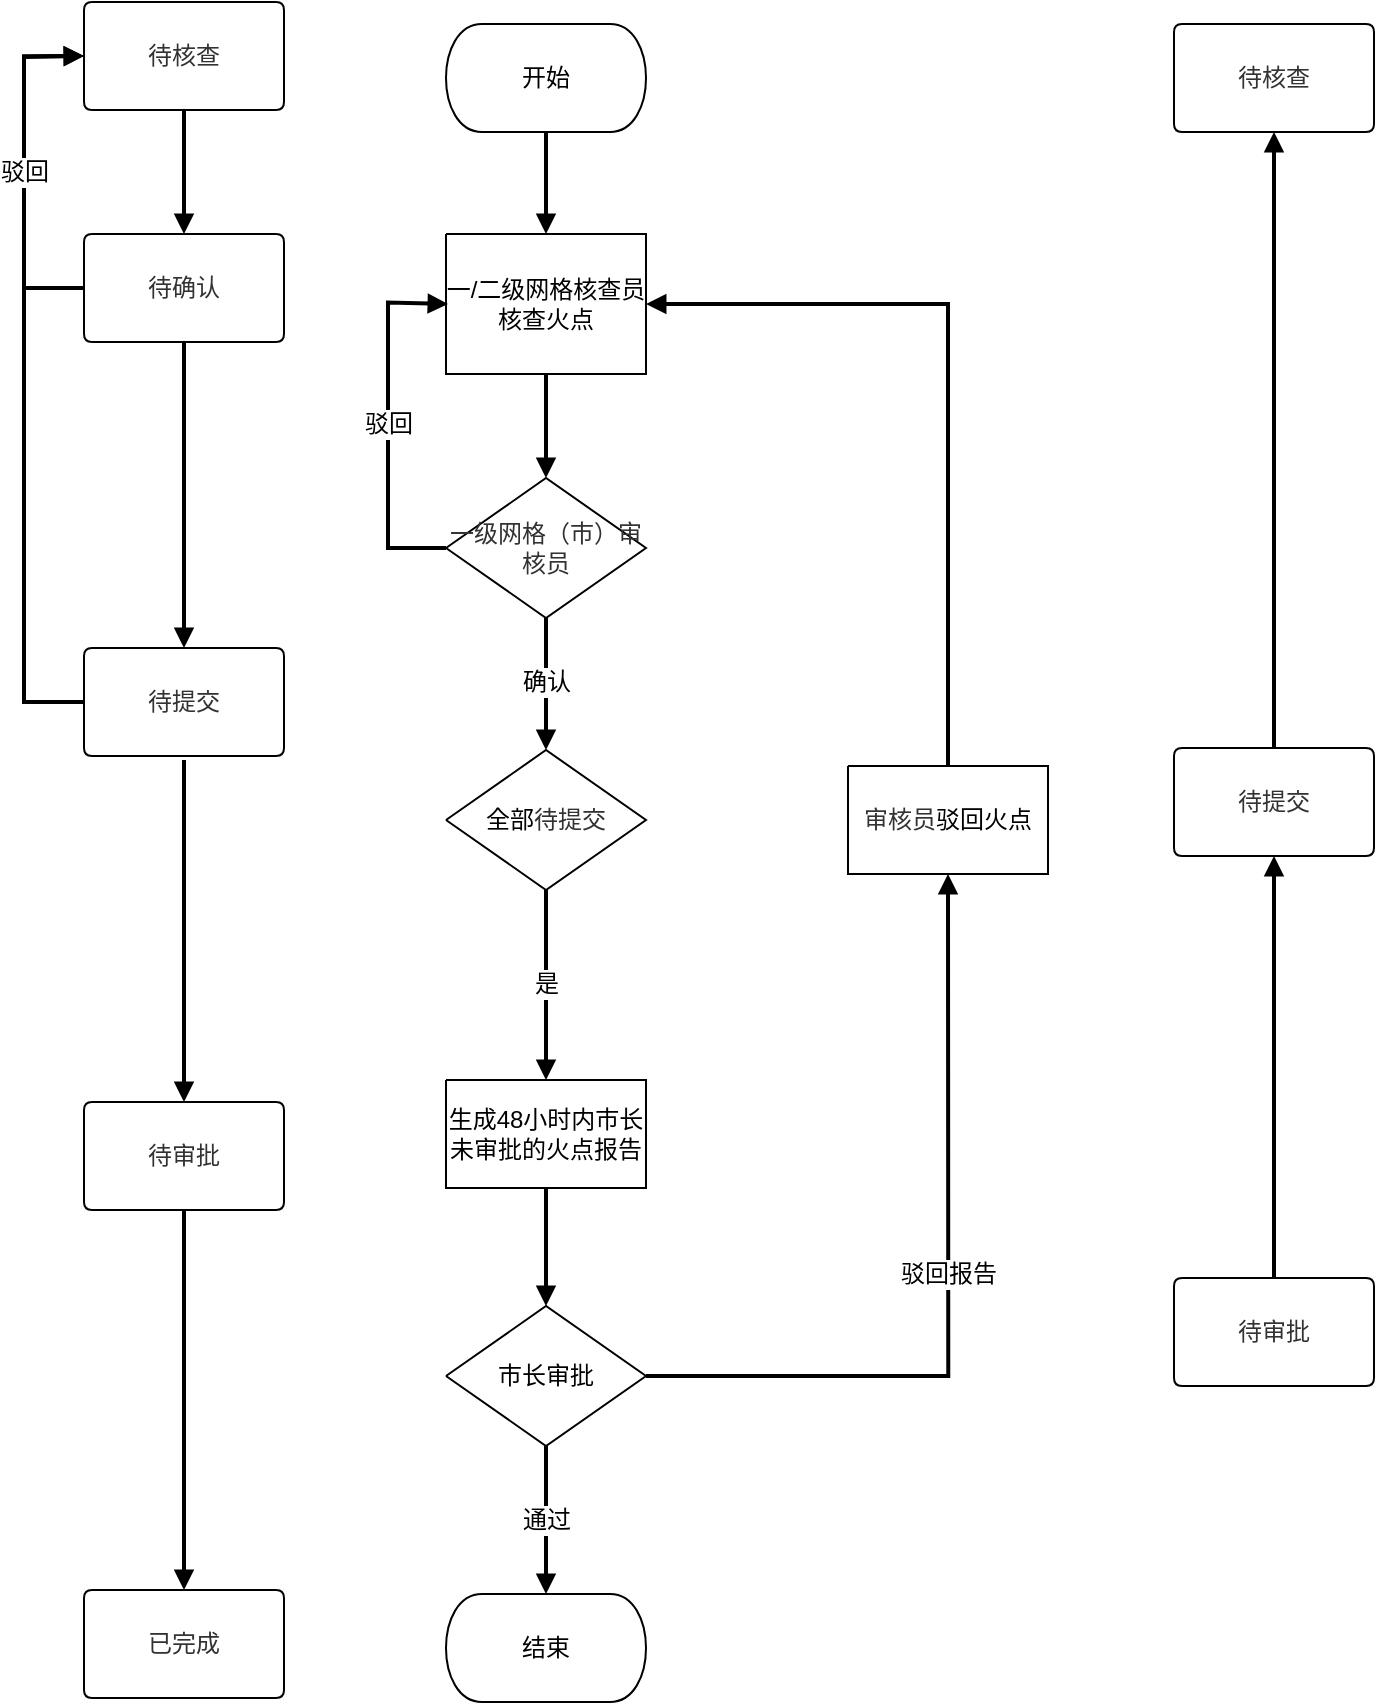 <mxfile version="20.8.14" type="github">
  <diagram id="C5RBs43oDa-KdzZeNtuy" name="Page-1">
    <mxGraphModel dx="1434" dy="802" grid="1" gridSize="10" guides="1" tooltips="1" connect="1" arrows="1" fold="1" page="1" pageScale="1" pageWidth="827" pageHeight="1169" math="0" shadow="0">
      <root>
        <mxCell id="WIyWlLk6GJQsqaUBKTNV-0" />
        <mxCell id="WIyWlLk6GJQsqaUBKTNV-1" parent="WIyWlLk6GJQsqaUBKTNV-0" />
        <UserObject label="&lt;div style=&quot;font-size: 1px&quot;&gt;&lt;p style=&quot;align:center;margin-left:0;margin-right:0;margin-top:0px;margin-bottom:0px;text-indent:0;valign:middle;direction:ltr;&quot;&gt;&lt;font style=&quot;font-size:12px;font-family:0;color:#000000;direction:ltr;letter-spacing:0px;line-height:120%;opacity:1&quot;&gt;开始&lt;/font&gt;&lt;/p&gt;&lt;/div&gt;" tags="Background" id="FnQ3L6QbZyd3X5b8hK6x-0">
          <mxCell style="verticalAlign=middle;align=center;vsdxID=91;fillColor=#FFFFFF;gradientColor=none;shape=stencil(hZLbDoIwDIafZpcmo00M94jvQWS4xbmRAYJvL7Moo/Fw18PX9l87gUWnq1YJkF0f/EWNpu61wIMAME6rYPrZElgKLBof1Dn4wdXkt1Uko3X1t9hhorosjyUg7+TKp3ck0hqXkDl8J09DoKbZ0lXuFzhLaTkBz78DLwLZNNwCH6WxRzCWi9sxbetsYABsxSObhn939mu7s7EepTHW0k3TPD/iHKIPgOUD);strokeColor=#000000;spacingTop=-3;spacingBottom=-3;spacingLeft=-3;spacingRight=-3;points=[];labelBackgroundColor=none;rounded=0;html=1;whiteSpace=wrap;" vertex="1" parent="WIyWlLk6GJQsqaUBKTNV-1">
            <mxGeometry x="241" y="21" width="100" height="54" as="geometry" />
          </mxCell>
        </UserObject>
        <UserObject label="&lt;div style=&quot;font-size: 1px&quot;&gt;&lt;p style=&quot;align:center;margin-left:0;margin-right:0;margin-top:0px;margin-bottom:0px;text-indent:0;valign:middle;direction:ltr;&quot;&gt;&lt;font style=&quot;font-size:12px;font-family:0;color:#000000;direction:ltr;letter-spacing:0px;line-height:120%;opacity:1&quot;&gt;一/二级网格核查员&lt;/font&gt;&lt;font style=&quot;font-size:12px;font-family:0;color:#000000;direction:ltr;letter-spacing:0px;line-height:120%;opacity:1&quot;&gt;核查火点&lt;/font&gt;&lt;/p&gt;&lt;/div&gt;" tags="Background" id="FnQ3L6QbZyd3X5b8hK6x-1">
          <mxCell style="verticalAlign=middle;align=center;vsdxID=92;fillColor=#FFFFFF;gradientColor=none;shape=stencil(nZBRDoQgDERP03+WHsHFe5iISyOCQdT19kIaIxq//Jtp3zTpAFaTaUYNUkwx+F6v1EYD+AUpyRkdKCYFqACrzgf9C352LfuxyWRWg1/yhT/nRE5IsZWuZtCSK8CPeI0e/hF+jV7AJM4PO7KWCyr390bSiNtEtQM=);strokeColor=#000000;spacingTop=-3;spacingBottom=-3;spacingLeft=-3;spacingRight=-3;points=[];labelBackgroundColor=none;rounded=0;html=1;whiteSpace=wrap;" vertex="1" parent="WIyWlLk6GJQsqaUBKTNV-1">
            <mxGeometry x="241" y="126" width="100" height="70" as="geometry" />
          </mxCell>
        </UserObject>
        <UserObject label="&lt;div style=&quot;font-size: 1px&quot;&gt;&lt;p style=&quot;align:center;margin-left:0;margin-right:0;margin-top:0px;margin-bottom:0px;text-indent:0;valign:middle;direction:ltr;&quot;&gt;&lt;font style=&quot;font-size:12px;font-family:0;color:#000000;direction:ltr;letter-spacing:0px;line-height:120%;opacity:1&quot;&gt;全部&lt;/font&gt;&lt;font style=&quot;font-size:12px;font-family:0;color:#323232;direction:ltr;letter-spacing:0px;line-height:120%;opacity:1&quot;&gt;待提交&lt;/font&gt;&lt;/p&gt;&lt;/div&gt;" tags="Background" id="FnQ3L6QbZyd3X5b8hK6x-2">
          <mxCell style="verticalAlign=middle;align=center;vsdxID=93;fillColor=#FFFFFF;gradientColor=none;shape=stencil(UzV2Ls5ILEhVNTIoLinKz04tz0wpyVA1dlE1MsrMy0gtyiwBslSNXVWNndPyi1LTi/JL81Ig/IJEkEoQKze/DGRCBUSfAUiHkUElhGcK4bpBVOZk5iGpNEVVikeloQHZpsK0YlWLz1QgA+HFtMycHEgIIcujBwlQCBKcxq4A);strokeColor=#000000;spacingTop=-3;spacingBottom=-3;spacingLeft=-3;spacingRight=-3;points=[];labelBackgroundColor=none;rounded=0;html=1;whiteSpace=wrap;" vertex="1" parent="WIyWlLk6GJQsqaUBKTNV-1">
            <mxGeometry x="241" y="384" width="100" height="70" as="geometry" />
          </mxCell>
        </UserObject>
        <UserObject label="&lt;div style=&quot;font-size: 1px&quot;&gt;&lt;p style=&quot;align:center;margin-left:0;margin-right:0;margin-top:0px;margin-bottom:0px;text-indent:0;valign:middle;direction:ltr;&quot;&gt;&lt;font style=&quot;font-size:12px;font-family:0;color:#000000;direction:ltr;letter-spacing:0px;line-height:120%;opacity:1&quot;&gt;生成48小时内市长未审批的火点报告&lt;/font&gt;&lt;/p&gt;&lt;/div&gt;" tags="Background" id="FnQ3L6QbZyd3X5b8hK6x-3">
          <mxCell style="verticalAlign=middle;align=center;vsdxID=94;fillColor=#FFFFFF;gradientColor=none;shape=stencil(nZBRDoQgDERP03+WHsHFe5iISyOCQdT19kIaIxq//Jtp3zTpAFaTaUYNUkwx+F6v1EYD+AUpyRkdKCYFqACrzgf9C352LfuxyWRWg1/yhT/nRE5IsZWuZtCSK8CPeI0e/hF+jV7AJM4PO7KWCyr390bSiNtEtQM=);strokeColor=#000000;spacingTop=-3;spacingBottom=-3;spacingLeft=-3;spacingRight=-3;points=[];labelBackgroundColor=none;rounded=0;html=1;whiteSpace=wrap;" vertex="1" parent="WIyWlLk6GJQsqaUBKTNV-1">
            <mxGeometry x="241" y="549" width="100" height="54" as="geometry" />
          </mxCell>
        </UserObject>
        <UserObject label="&lt;div style=&quot;font-size: 1px&quot;&gt;&lt;p style=&quot;align:center;margin-left:0;margin-right:0;margin-top:0px;margin-bottom:0px;text-indent:0;valign:middle;direction:ltr;&quot;&gt;&lt;font style=&quot;font-size:12px;font-family:0;color:#000000;direction:ltr;letter-spacing:0px;line-height:120%;opacity:1&quot;&gt;市长审批&lt;/font&gt;&lt;/p&gt;&lt;/div&gt;" tags="Background" id="FnQ3L6QbZyd3X5b8hK6x-4">
          <mxCell style="verticalAlign=middle;align=center;vsdxID=95;fillColor=#FFFFFF;gradientColor=none;shape=stencil(UzV2Ls5ILEhVNTIoLinKz04tz0wpyVA1dlE1MsrMy0gtyiwBslSNXVWNndPyi1LTi/JL81Ig/IJEkEoQKze/DGRCBUSfAUiHkUElhGcK4bpBVOZk5iGpNEVVikeloQHZpsK0YlWLz1QgA+HFtMycHEgIIcujBwlQCBKcxq4A);strokeColor=#000000;spacingTop=-3;spacingBottom=-3;spacingLeft=-3;spacingRight=-3;points=[];labelBackgroundColor=none;rounded=0;html=1;whiteSpace=wrap;" vertex="1" parent="WIyWlLk6GJQsqaUBKTNV-1">
            <mxGeometry x="241" y="662" width="100" height="70" as="geometry" />
          </mxCell>
        </UserObject>
        <UserObject label="&lt;div style=&quot;font-size: 1px&quot;&gt;&lt;p style=&quot;align:center;margin-left:0;margin-right:0;margin-top:0px;margin-bottom:0px;text-indent:0;valign:middle;direction:ltr;&quot;&gt;&lt;font style=&quot;font-size:12px;font-family:0;color:#000000;direction:ltr;letter-spacing:0px;line-height:120%;opacity:1&quot;&gt;结束&lt;/font&gt;&lt;/p&gt;&lt;/div&gt;" tags="Background" id="FnQ3L6QbZyd3X5b8hK6x-5">
          <mxCell style="verticalAlign=middle;align=center;vsdxID=96;fillColor=#FFFFFF;gradientColor=none;shape=stencil(hZLbDoIwDIafZpcmo00M94jvQWS4xbmRAYJvL7Moo/Fw18PX9l87gUWnq1YJkF0f/EWNpu61wIMAME6rYPrZElgKLBof1Dn4wdXkt1Uko3X1t9hhorosjyUg7+TKp3ck0hqXkDl8J09DoKbZ0lXuFzhLaTkBz78DLwLZNNwCH6WxRzCWi9sxbetsYABsxSObhn939mu7s7EepTHW0k3TPD/iHKIPgOUD);strokeColor=#000000;spacingTop=-3;spacingBottom=-3;spacingLeft=-3;spacingRight=-3;points=[];labelBackgroundColor=none;rounded=0;html=1;whiteSpace=wrap;" vertex="1" parent="WIyWlLk6GJQsqaUBKTNV-1">
            <mxGeometry x="241" y="806" width="100" height="54" as="geometry" />
          </mxCell>
        </UserObject>
        <UserObject label="&lt;div style=&quot;font-size: 1px&quot;&gt;&lt;p style=&quot;align:center;margin-left:0;margin-right:0;margin-top:0px;margin-bottom:0px;text-indent:0;valign:middle;direction:ltr;&quot;&gt;&lt;font style=&quot;font-size:12px;font-family:0;color:#323232;direction:ltr;letter-spacing:0px;line-height:120%;opacity:1&quot;&gt;一级网格（市）审核员&lt;/font&gt;&lt;font style=&quot;font-size:12px;font-family:0;color:#000000;direction:ltr;letter-spacing:0px;line-height:120%;opacity:1&quot;&gt;&lt;br/&gt;&lt;/font&gt;&lt;/p&gt;&lt;/div&gt;" tags="Background" id="FnQ3L6QbZyd3X5b8hK6x-6">
          <mxCell style="verticalAlign=middle;align=center;vsdxID=97;fillColor=#FFFFFF;gradientColor=none;shape=stencil(UzV2Ls5ILEhVNTIoLinKz04tz0wpyVA1dlE1MsrMy0gtyiwBslSNXVWNndPyi1LTi/JL81Ig/IJEkEoQKze/DGRCBUSfAUiHkUElhGcK4bpBVOZk5iGpNEVVikeloQHZpsK0YlWLz1QgA+HFtMycHEgIIcujBwlQCBKcxq4A);strokeColor=#000000;spacingTop=-3;spacingBottom=-3;spacingLeft=-3;spacingRight=-3;points=[];labelBackgroundColor=none;rounded=0;html=1;whiteSpace=wrap;" vertex="1" parent="WIyWlLk6GJQsqaUBKTNV-1">
            <mxGeometry x="241" y="248" width="100" height="70" as="geometry" />
          </mxCell>
        </UserObject>
        <UserObject label="&lt;div style=&quot;font-size: 1px&quot;&gt;&lt;p style=&quot;align:center;margin-left:0;margin-right:0;margin-top:0px;margin-bottom:0px;text-indent:0;valign:middle;direction:ltr;&quot;&gt;&lt;font style=&quot;font-size:12px;font-family:0;color:#323232;direction:ltr;letter-spacing:0px;line-height:120%;opacity:1&quot;&gt;审核员&lt;/font&gt;&lt;font style=&quot;font-size:12px;font-family:0;color:#000000;direction:ltr;letter-spacing:0px;line-height:120%;opacity:1&quot;&gt;驳回火点&lt;/font&gt;&lt;/p&gt;&lt;/div&gt;" tags="Background" id="FnQ3L6QbZyd3X5b8hK6x-7">
          <mxCell style="verticalAlign=middle;align=center;vsdxID=98;fillColor=#FFFFFF;gradientColor=none;shape=stencil(nZBRDoQgDERP03+WHsHFe5iISyOCQdT19kIaIxq//Jtp3zTpAFaTaUYNUkwx+F6v1EYD+AUpyRkdKCYFqACrzgf9C352LfuxyWRWg1/yhT/nRE5IsZWuZtCSK8CPeI0e/hF+jV7AJM4PO7KWCyr390bSiNtEtQM=);strokeColor=#000000;spacingTop=-3;spacingBottom=-3;spacingLeft=-3;spacingRight=-3;points=[];labelBackgroundColor=none;rounded=0;html=1;whiteSpace=wrap;" vertex="1" parent="WIyWlLk6GJQsqaUBKTNV-1">
            <mxGeometry x="442" y="392" width="100" height="54" as="geometry" />
          </mxCell>
        </UserObject>
        <UserObject label="&lt;div style=&quot;font-size: 1px&quot;&gt;&lt;p style=&quot;align:center;margin-left:0;margin-right:0;margin-top:0px;margin-bottom:0px;text-indent:0;valign:middle;direction:ltr;&quot;&gt;&lt;font style=&quot;font-size:12px;font-family:0;color:#323232;direction:ltr;letter-spacing:0px;line-height:120%;opacity:1&quot;&gt;待核查&lt;/font&gt;&lt;/p&gt;&lt;/div&gt;" tags="Background" id="FnQ3L6QbZyd3X5b8hK6x-8">
          <mxCell style="verticalAlign=middle;align=center;vsdxID=99;fillColor=#FFFFFF;gradientColor=none;shape=stencil(lZLbDoIwDIafZrdkdKjhGvE9SBiyiAzHUHx7mUXGBlniXQ9/+7VbCcv6uug4AdprJW/8JUpdE3YmAKKtuRJ6sgjLCcsqqfhVyaEt0e8KozTWXT5NhxHrqKkA+kbvFCXxN3BB7WMoSqONXbHrjoBuMmdhnZ0bNaJdQdOjQ6UBZEzDUJuH/RVcspXPk0B0SP/BL4HfAMsu3kC7+MSBe9LwY2/A3t6bTVxy+J8nwx5IJZoG72ud9w9qCuExsvwD);strokeColor=#000000;spacingTop=-3;spacingBottom=-3;spacingLeft=-3;spacingRight=-3;points=[];labelBackgroundColor=none;rounded=0;html=1;whiteSpace=wrap;" vertex="1" parent="WIyWlLk6GJQsqaUBKTNV-1">
            <mxGeometry x="60" y="10" width="100" height="54" as="geometry" />
          </mxCell>
        </UserObject>
        <UserObject label="&lt;div style=&quot;font-size: 1px&quot;&gt;&lt;p style=&quot;align:center;margin-left:0;margin-right:0;margin-top:0px;margin-bottom:0px;text-indent:0;valign:middle;direction:ltr;&quot;&gt;&lt;font style=&quot;font-size:12px;font-family:0;color:#323232;direction:ltr;letter-spacing:0px;line-height:120%;opacity:1&quot;&gt;待确认&lt;/font&gt;&lt;font style=&quot;font-size:12px;font-family:0;color:#000000;direction:ltr;letter-spacing:0px;line-height:120%;opacity:1&quot;&gt;&lt;br/&gt;&lt;/font&gt;&lt;/p&gt;&lt;/div&gt;" tags="Background" id="FnQ3L6QbZyd3X5b8hK6x-9">
          <mxCell style="verticalAlign=middle;align=center;vsdxID=100;fillColor=#FFFFFF;gradientColor=none;shape=stencil(lZLbDoIwDIafZrdkdKjhGvE9SBiyiAzHUHx7mUXGBlniXQ9/+7VbCcv6uug4AdprJW/8JUpdE3YmAKKtuRJ6sgjLCcsqqfhVyaEt0e8KozTWXT5NhxHrqKkA+kbvFCXxN3BB7WMoSqONXbHrjoBuMmdhnZ0bNaJdQdOjQ6UBZEzDUJuH/RVcspXPk0B0SP/BL4HfAMsu3kC7+MSBe9LwY2/A3t6bTVxy+J8nwx5IJZoG72ud9w9qCuExsvwD);strokeColor=#000000;spacingTop=-3;spacingBottom=-3;spacingLeft=-3;spacingRight=-3;points=[];labelBackgroundColor=none;rounded=0;html=1;whiteSpace=wrap;" vertex="1" parent="WIyWlLk6GJQsqaUBKTNV-1">
            <mxGeometry x="60" y="126" width="100" height="54" as="geometry" />
          </mxCell>
        </UserObject>
        <UserObject label="&lt;div style=&quot;font-size: 1px&quot;&gt;&lt;p style=&quot;align:center;margin-left:0;margin-right:0;margin-top:0px;margin-bottom:0px;text-indent:0;valign:middle;direction:ltr;&quot;&gt;&lt;font style=&quot;font-size:12px;font-family:0;color:#323232;direction:ltr;letter-spacing:0px;line-height:120%;opacity:1&quot;&gt;待提交&lt;/font&gt;&lt;font style=&quot;font-size:12px;font-family:0;color:#000000;direction:ltr;letter-spacing:0px;line-height:120%;opacity:1&quot;&gt;&lt;br/&gt;&lt;/font&gt;&lt;/p&gt;&lt;/div&gt;" tags="Background" id="FnQ3L6QbZyd3X5b8hK6x-10">
          <mxCell style="verticalAlign=middle;align=center;vsdxID=101;fillColor=#FFFFFF;gradientColor=none;shape=stencil(lZLbDoIwDIafZrdkdKjhGvE9SBiyiAzHUHx7mUXGBlniXQ9/+7VbCcv6uug4AdprJW/8JUpdE3YmAKKtuRJ6sgjLCcsqqfhVyaEt0e8KozTWXT5NhxHrqKkA+kbvFCXxN3BB7WMoSqONXbHrjoBuMmdhnZ0bNaJdQdOjQ6UBZEzDUJuH/RVcspXPk0B0SP/BL4HfAMsu3kC7+MSBe9LwY2/A3t6bTVxy+J8nwx5IJZoG72ud9w9qCuExsvwD);strokeColor=#000000;spacingTop=-3;spacingBottom=-3;spacingLeft=-3;spacingRight=-3;points=[];labelBackgroundColor=none;rounded=0;html=1;whiteSpace=wrap;" vertex="1" parent="WIyWlLk6GJQsqaUBKTNV-1">
            <mxGeometry x="60" y="333" width="100" height="54" as="geometry" />
          </mxCell>
        </UserObject>
        <UserObject label="&lt;div style=&quot;font-size: 1px&quot;&gt;&lt;p style=&quot;align:center;margin-left:0;margin-right:0;margin-top:0px;margin-bottom:0px;text-indent:0;valign:middle;direction:ltr;&quot;&gt;&lt;font style=&quot;font-size:12px;font-family:0;color:#323232;direction:ltr;letter-spacing:0px;line-height:120%;opacity:1&quot;&gt;待审批&lt;/font&gt;&lt;font style=&quot;font-size:12px;font-family:0;color:#000000;direction:ltr;letter-spacing:0px;line-height:120%;opacity:1&quot;&gt;&lt;br/&gt;&lt;/font&gt;&lt;/p&gt;&lt;/div&gt;" tags="Background" id="FnQ3L6QbZyd3X5b8hK6x-11">
          <mxCell style="verticalAlign=middle;align=center;vsdxID=102;fillColor=#FFFFFF;gradientColor=none;shape=stencil(lZLbDoIwDIafZrdkdKjhGvE9SBiyiAzHUHx7mUXGBlniXQ9/+7VbCcv6uug4AdprJW/8JUpdE3YmAKKtuRJ6sgjLCcsqqfhVyaEt0e8KozTWXT5NhxHrqKkA+kbvFCXxN3BB7WMoSqONXbHrjoBuMmdhnZ0bNaJdQdOjQ6UBZEzDUJuH/RVcspXPk0B0SP/BL4HfAMsu3kC7+MSBe9LwY2/A3t6bTVxy+J8nwx5IJZoG72ud9w9qCuExsvwD);strokeColor=#000000;spacingTop=-3;spacingBottom=-3;spacingLeft=-3;spacingRight=-3;points=[];labelBackgroundColor=none;rounded=0;html=1;whiteSpace=wrap;" vertex="1" parent="WIyWlLk6GJQsqaUBKTNV-1">
            <mxGeometry x="60" y="560" width="100" height="54" as="geometry" />
          </mxCell>
        </UserObject>
        <UserObject label="&lt;div style=&quot;font-size: 1px&quot;&gt;&lt;p style=&quot;align:center;margin-left:0;margin-right:0;margin-top:0px;margin-bottom:0px;text-indent:0;valign:middle;direction:ltr;&quot;&gt;&lt;font style=&quot;font-size:12px;font-family:0;color:#323232;direction:ltr;letter-spacing:0px;line-height:120%;opacity:1&quot;&gt;已完成&lt;/font&gt;&lt;font style=&quot;font-size:12px;font-family:0;color:#000000;direction:ltr;letter-spacing:0px;line-height:120%;opacity:1&quot;&gt;&lt;br/&gt;&lt;/font&gt;&lt;/p&gt;&lt;/div&gt;" tags="Background" id="FnQ3L6QbZyd3X5b8hK6x-12">
          <mxCell style="verticalAlign=middle;align=center;vsdxID=103;fillColor=#FFFFFF;gradientColor=none;shape=stencil(lZLbDoIwDIafZrdkdKjhGvE9SBiyiAzHUHx7mUXGBlniXQ9/+7VbCcv6uug4AdprJW/8JUpdE3YmAKKtuRJ6sgjLCcsqqfhVyaEt0e8KozTWXT5NhxHrqKkA+kbvFCXxN3BB7WMoSqONXbHrjoBuMmdhnZ0bNaJdQdOjQ6UBZEzDUJuH/RVcspXPk0B0SP/BL4HfAMsu3kC7+MSBe9LwY2/A3t6bTVxy+J8nwx5IJZoG72ud9w9qCuExsvwD);strokeColor=#000000;spacingTop=-3;spacingBottom=-3;spacingLeft=-3;spacingRight=-3;points=[];labelBackgroundColor=none;rounded=0;html=1;whiteSpace=wrap;" vertex="1" parent="WIyWlLk6GJQsqaUBKTNV-1">
            <mxGeometry x="60" y="804" width="100" height="54" as="geometry" />
          </mxCell>
        </UserObject>
        <UserObject label="&lt;div style=&quot;font-size: 1px&quot;&gt;&lt;p style=&quot;align:center;margin-left:0;margin-right:0;margin-top:0px;margin-bottom:0px;text-indent:0;valign:middle;direction:ltr;&quot;&gt;&lt;font style=&quot;font-size:12px;font-family:0;color:#323232;direction:ltr;letter-spacing:0px;line-height:120%;opacity:1&quot;&gt;待核查&lt;/font&gt;&lt;/p&gt;&lt;/div&gt;" tags="Background" id="FnQ3L6QbZyd3X5b8hK6x-13">
          <mxCell style="verticalAlign=middle;align=center;vsdxID=104;fillColor=#FFFFFF;gradientColor=none;shape=stencil(lZLbDoIwDIafZrdkdKjhGvE9SBiyiAzHUHx7mUXGBlniXQ9/+7VbCcv6uug4AdprJW/8JUpdE3YmAKKtuRJ6sgjLCcsqqfhVyaEt0e8KozTWXT5NhxHrqKkA+kbvFCXxN3BB7WMoSqONXbHrjoBuMmdhnZ0bNaJdQdOjQ6UBZEzDUJuH/RVcspXPk0B0SP/BL4HfAMsu3kC7+MSBe9LwY2/A3t6bTVxy+J8nwx5IJZoG72ud9w9qCuExsvwD);strokeColor=#000000;spacingTop=-3;spacingBottom=-3;spacingLeft=-3;spacingRight=-3;points=[];labelBackgroundColor=none;rounded=0;html=1;whiteSpace=wrap;" vertex="1" parent="WIyWlLk6GJQsqaUBKTNV-1">
            <mxGeometry x="605" y="21" width="100" height="54" as="geometry" />
          </mxCell>
        </UserObject>
        <UserObject label="&lt;div style=&quot;font-size: 1px&quot;&gt;&lt;p style=&quot;align:center;margin-left:0;margin-right:0;margin-top:0px;margin-bottom:0px;text-indent:0;valign:middle;direction:ltr;&quot;&gt;&lt;font style=&quot;font-size:12px;font-family:0;color:#323232;direction:ltr;letter-spacing:0px;line-height:120%;opacity:1&quot;&gt;待提交&lt;/font&gt;&lt;font style=&quot;font-size:12px;font-family:0;color:#000000;direction:ltr;letter-spacing:0px;line-height:120%;opacity:1&quot;&gt;&lt;br/&gt;&lt;/font&gt;&lt;/p&gt;&lt;/div&gt;" tags="Background" id="FnQ3L6QbZyd3X5b8hK6x-14">
          <mxCell style="verticalAlign=middle;align=center;vsdxID=105;fillColor=#FFFFFF;gradientColor=none;shape=stencil(lZLbDoIwDIafZrdkdKjhGvE9SBiyiAzHUHx7mUXGBlniXQ9/+7VbCcv6uug4AdprJW/8JUpdE3YmAKKtuRJ6sgjLCcsqqfhVyaEt0e8KozTWXT5NhxHrqKkA+kbvFCXxN3BB7WMoSqONXbHrjoBuMmdhnZ0bNaJdQdOjQ6UBZEzDUJuH/RVcspXPk0B0SP/BL4HfAMsu3kC7+MSBe9LwY2/A3t6bTVxy+J8nwx5IJZoG72ud9w9qCuExsvwD);strokeColor=#000000;spacingTop=-3;spacingBottom=-3;spacingLeft=-3;spacingRight=-3;points=[];labelBackgroundColor=none;rounded=0;html=1;whiteSpace=wrap;" vertex="1" parent="WIyWlLk6GJQsqaUBKTNV-1">
            <mxGeometry x="605" y="383" width="100" height="54" as="geometry" />
          </mxCell>
        </UserObject>
        <UserObject label="&lt;div style=&quot;font-size: 1px&quot;&gt;&lt;p style=&quot;align:center;margin-left:0;margin-right:0;margin-top:0px;margin-bottom:0px;text-indent:0;valign:middle;direction:ltr;&quot;&gt;&lt;font style=&quot;font-size:12px;font-family:0;color:#323232;direction:ltr;letter-spacing:0px;line-height:120%;opacity:1&quot;&gt;待审批&lt;/font&gt;&lt;font style=&quot;font-size:12px;font-family:0;color:#000000;direction:ltr;letter-spacing:0px;line-height:120%;opacity:1&quot;&gt;&lt;br/&gt;&lt;/font&gt;&lt;/p&gt;&lt;/div&gt;" tags="Background" id="FnQ3L6QbZyd3X5b8hK6x-15">
          <mxCell style="verticalAlign=middle;align=center;vsdxID=106;fillColor=#FFFFFF;gradientColor=none;shape=stencil(lZLbDoIwDIafZrdkdKjhGvE9SBiyiAzHUHx7mUXGBlniXQ9/+7VbCcv6uug4AdprJW/8JUpdE3YmAKKtuRJ6sgjLCcsqqfhVyaEt0e8KozTWXT5NhxHrqKkA+kbvFCXxN3BB7WMoSqONXbHrjoBuMmdhnZ0bNaJdQdOjQ6UBZEzDUJuH/RVcspXPk0B0SP/BL4HfAMsu3kC7+MSBe9LwY2/A3t6bTVxy+J8nwx5IJZoG72ud9w9qCuExsvwD);strokeColor=#000000;spacingTop=-3;spacingBottom=-3;spacingLeft=-3;spacingRight=-3;points=[];labelBackgroundColor=none;rounded=0;html=1;whiteSpace=wrap;" vertex="1" parent="WIyWlLk6GJQsqaUBKTNV-1">
            <mxGeometry x="605" y="648" width="100" height="54" as="geometry" />
          </mxCell>
        </UserObject>
        <UserObject label="" tags="Background" id="FnQ3L6QbZyd3X5b8hK6x-16">
          <mxCell style="vsdxID=109;edgeStyle=none;startArrow=none;endArrow=block;startSize=5;endSize=5;strokeWidth=2;spacingTop=0;spacingBottom=0;spacingLeft=0;spacingRight=0;verticalAlign=middle;html=1;labelBackgroundColor=#ffffff;rounded=0;exitX=0.5;exitY=0;exitDx=0;exitDy=0;exitPerimeter=0;entryX=0.5;entryY=1;entryDx=0;entryDy=0;entryPerimeter=0;" edge="1" parent="WIyWlLk6GJQsqaUBKTNV-1" source="FnQ3L6QbZyd3X5b8hK6x-14" target="FnQ3L6QbZyd3X5b8hK6x-13">
            <mxGeometry relative="1" as="geometry">
              <mxPoint y="-53" as="offset" />
              <Array as="points">
                <mxPoint x="655" y="228.81" />
                <mxPoint x="655" y="228.81" />
              </Array>
            </mxGeometry>
          </mxCell>
        </UserObject>
        <UserObject label="&lt;div style=&quot;font-size: 1px&quot;&gt;&lt;p style=&quot;align:center;margin-left:0;margin-right:0;margin-top:0px;margin-bottom:0px;text-indent:0;valign:middle;direction:ltr;&quot;&gt;&lt;font style=&quot;font-size:12px;font-family:0;color:#000000;direction:ltr;letter-spacing:0px;line-height:120%;opacity:1&quot;&gt;确认&lt;/font&gt;&lt;/p&gt;&lt;/div&gt;" tags="Background" id="FnQ3L6QbZyd3X5b8hK6x-17">
          <mxCell style="vsdxID=111;edgeStyle=none;startArrow=none;endArrow=block;startSize=5;endSize=5;strokeWidth=2;spacingTop=0;spacingBottom=0;spacingLeft=0;spacingRight=0;verticalAlign=middle;html=1;labelBackgroundColor=#ffffff;rounded=0;align=center;exitX=0.5;exitY=1;exitDx=0;exitDy=0;exitPerimeter=0;entryX=0.5;entryY=0;entryDx=0;entryDy=0;entryPerimeter=0;" edge="1" parent="WIyWlLk6GJQsqaUBKTNV-1" source="FnQ3L6QbZyd3X5b8hK6x-6" target="FnQ3L6QbZyd3X5b8hK6x-2">
            <mxGeometry relative="1" as="geometry">
              <mxPoint y="-1" as="offset" />
              <Array as="points">
                <mxPoint x="291" y="352.58" />
                <mxPoint x="291" y="352.58" />
              </Array>
            </mxGeometry>
          </mxCell>
        </UserObject>
        <UserObject label="&lt;div style=&quot;font-size: 1px&quot;&gt;&lt;p style=&quot;align:center;margin-left:0;margin-right:0;margin-top:0px;margin-bottom:0px;text-indent:0;valign:middle;direction:ltr;&quot;&gt;&lt;font style=&quot;font-size:12px;font-family:0;color:#000000;direction:ltr;letter-spacing:0px;line-height:120%;opacity:1&quot;&gt;驳回报告&lt;/font&gt;&lt;/p&gt;&lt;/div&gt;" tags="Background" id="FnQ3L6QbZyd3X5b8hK6x-18">
          <mxCell style="vsdxID=113;edgeStyle=none;startArrow=none;endArrow=block;startSize=5;endSize=5;strokeWidth=2;spacingTop=0;spacingBottom=0;spacingLeft=0;spacingRight=0;verticalAlign=middle;html=1;labelBackgroundColor=#ffffff;rounded=0;align=center;exitX=1;exitY=0.5;exitDx=0;exitDy=0;exitPerimeter=0;entryX=0.5;entryY=1;entryDx=0;entryDy=0;entryPerimeter=0;" edge="1" parent="WIyWlLk6GJQsqaUBKTNV-1" source="FnQ3L6QbZyd3X5b8hK6x-4" target="FnQ3L6QbZyd3X5b8hK6x-7">
            <mxGeometry relative="1" as="geometry">
              <mxPoint y="-1" as="offset" />
              <Array as="points">
                <mxPoint x="492.14" y="697" />
              </Array>
            </mxGeometry>
          </mxCell>
        </UserObject>
        <UserObject label="" tags="Background" id="FnQ3L6QbZyd3X5b8hK6x-19">
          <mxCell style="vsdxID=116;edgeStyle=none;startArrow=none;endArrow=block;startSize=5;endSize=5;strokeWidth=2;spacingTop=0;spacingBottom=0;spacingLeft=0;spacingRight=0;verticalAlign=middle;html=1;labelBackgroundColor=#ffffff;rounded=0;exitX=0.5;exitY=0;exitDx=0;exitDy=0;exitPerimeter=0;entryX=1;entryY=0.5;entryDx=0;entryDy=0;entryPerimeter=0;" edge="1" parent="WIyWlLk6GJQsqaUBKTNV-1" source="FnQ3L6QbZyd3X5b8hK6x-7" target="FnQ3L6QbZyd3X5b8hK6x-1">
            <mxGeometry relative="1" as="geometry">
              <mxPoint y="61" as="offset" />
              <Array as="points">
                <mxPoint x="492" y="161" />
              </Array>
            </mxGeometry>
          </mxCell>
        </UserObject>
        <UserObject label="&lt;div style=&quot;font-size: 1px&quot;&gt;&lt;p style=&quot;align:center;margin-left:0;margin-right:0;margin-top:0px;margin-bottom:0px;text-indent:0;valign:middle;direction:ltr;&quot;&gt;&lt;font style=&quot;font-size:12px;font-family:0;color:#000000;direction:ltr;letter-spacing:0px;line-height:120%;opacity:1&quot;&gt;驳回&lt;/font&gt;&lt;/p&gt;&lt;/div&gt;" tags="Background" id="FnQ3L6QbZyd3X5b8hK6x-20">
          <mxCell style="vsdxID=117;edgeStyle=none;startArrow=none;endArrow=block;startSize=5;endSize=5;strokeWidth=2;spacingTop=0;spacingBottom=0;spacingLeft=0;spacingRight=0;verticalAlign=middle;html=1;labelBackgroundColor=#ffffff;rounded=0;align=center;exitX=0;exitY=0.5;exitDx=0;exitDy=0;exitPerimeter=0;entryX=0.01;entryY=0.5;entryDx=0;entryDy=0;entryPerimeter=0;" edge="1" parent="WIyWlLk6GJQsqaUBKTNV-1" source="FnQ3L6QbZyd3X5b8hK6x-6" target="FnQ3L6QbZyd3X5b8hK6x-1">
            <mxGeometry relative="1" as="geometry">
              <mxPoint as="offset" />
              <Array as="points">
                <mxPoint x="212" y="283" />
                <mxPoint x="212" y="160.25" />
              </Array>
            </mxGeometry>
          </mxCell>
        </UserObject>
        <UserObject label="" tags="Background" id="FnQ3L6QbZyd3X5b8hK6x-21">
          <mxCell style="vsdxID=120;edgeStyle=none;startArrow=none;endArrow=block;startSize=5;endSize=5;strokeWidth=2;spacingTop=0;spacingBottom=0;spacingLeft=0;spacingRight=0;verticalAlign=middle;html=1;labelBackgroundColor=#ffffff;rounded=0;exitX=0.5;exitY=1;exitDx=0;exitDy=0;exitPerimeter=0;entryX=0.5;entryY=0;entryDx=0;entryDy=0;entryPerimeter=0;" edge="1" parent="WIyWlLk6GJQsqaUBKTNV-1" source="FnQ3L6QbZyd3X5b8hK6x-0" target="FnQ3L6QbZyd3X5b8hK6x-1">
            <mxGeometry relative="1" as="geometry">
              <mxPoint y="126" as="offset" />
              <Array as="points">
                <mxPoint x="291" y="96.93" />
                <mxPoint x="291" y="96.93" />
              </Array>
            </mxGeometry>
          </mxCell>
        </UserObject>
        <UserObject label="" tags="Background" id="FnQ3L6QbZyd3X5b8hK6x-22">
          <mxCell style="vsdxID=121;edgeStyle=none;startArrow=none;endArrow=block;startSize=5;endSize=5;strokeWidth=2;spacingTop=0;spacingBottom=0;spacingLeft=0;spacingRight=0;verticalAlign=middle;html=1;labelBackgroundColor=#ffffff;rounded=0;exitX=0.5;exitY=1;exitDx=0;exitDy=0;exitPerimeter=0;entryX=0.5;entryY=0;entryDx=0;entryDy=0;entryPerimeter=0;" edge="1" parent="WIyWlLk6GJQsqaUBKTNV-1" source="FnQ3L6QbZyd3X5b8hK6x-9" target="FnQ3L6QbZyd3X5b8hK6x-10">
            <mxGeometry relative="1" as="geometry">
              <mxPoint y="177" as="offset" />
              <Array as="points">
                <mxPoint x="110" y="256.69" />
                <mxPoint x="110" y="256.69" />
              </Array>
            </mxGeometry>
          </mxCell>
        </UserObject>
        <UserObject label="&lt;div style=&quot;font-size: 1px&quot;&gt;&lt;p style=&quot;align:center;margin-left:0;margin-right:0;margin-top:0px;margin-bottom:0px;text-indent:0;valign:middle;direction:ltr;&quot;&gt;&lt;font style=&quot;font-size:12px;font-family:0;color:#000000;direction:ltr;letter-spacing:0px;line-height:120%;opacity:1&quot;&gt;是&lt;/font&gt;&lt;/p&gt;&lt;/div&gt;" tags="Background" id="FnQ3L6QbZyd3X5b8hK6x-23">
          <mxCell style="vsdxID=129;edgeStyle=none;startArrow=none;endArrow=block;startSize=5;endSize=5;strokeWidth=2;spacingTop=0;spacingBottom=0;spacingLeft=0;spacingRight=0;verticalAlign=middle;html=1;labelBackgroundColor=#ffffff;rounded=0;align=center;exitX=0.5;exitY=1;exitDx=0;exitDy=0;exitPerimeter=0;entryX=0.5;entryY=0;entryDx=0;entryDy=0;entryPerimeter=0;" edge="1" parent="WIyWlLk6GJQsqaUBKTNV-1" source="FnQ3L6QbZyd3X5b8hK6x-2" target="FnQ3L6QbZyd3X5b8hK6x-3">
            <mxGeometry relative="1" as="geometry">
              <mxPoint y="-1" as="offset" />
              <Array as="points">
                <mxPoint x="291" y="503.4" />
                <mxPoint x="291" y="503.4" />
              </Array>
            </mxGeometry>
          </mxCell>
        </UserObject>
        <UserObject label="" tags="Background" id="FnQ3L6QbZyd3X5b8hK6x-24">
          <mxCell style="vsdxID=132;edgeStyle=none;startArrow=none;endArrow=block;startSize=5;endSize=5;strokeWidth=2;spacingTop=0;spacingBottom=0;spacingLeft=0;spacingRight=0;verticalAlign=middle;html=1;labelBackgroundColor=#ffffff;rounded=0;exitX=0.5;exitY=0;exitDx=0;exitDy=0;exitPerimeter=0;entryX=0.5;entryY=1;entryDx=0;entryDy=0;entryPerimeter=0;" edge="1" parent="WIyWlLk6GJQsqaUBKTNV-1" source="FnQ3L6QbZyd3X5b8hK6x-15" target="FnQ3L6QbZyd3X5b8hK6x-14">
            <mxGeometry relative="1" as="geometry">
              <mxPoint y="-5" as="offset" />
              <Array as="points">
                <mxPoint x="655" y="542.69" />
                <mxPoint x="655" y="542.69" />
              </Array>
            </mxGeometry>
          </mxCell>
        </UserObject>
        <UserObject label="" tags="Background" id="FnQ3L6QbZyd3X5b8hK6x-25">
          <mxCell style="vsdxID=140;edgeStyle=none;startArrow=none;endArrow=block;startSize=5;endSize=5;strokeWidth=2;spacingTop=0;spacingBottom=0;spacingLeft=0;spacingRight=0;verticalAlign=middle;html=1;labelBackgroundColor=#ffffff;rounded=0;exitX=0.5;exitY=1;exitDx=0;exitDy=0;exitPerimeter=0;entryX=0.5;entryY=0;entryDx=0;entryDy=0;entryPerimeter=0;" edge="1" parent="WIyWlLk6GJQsqaUBKTNV-1" source="FnQ3L6QbZyd3X5b8hK6x-3" target="FnQ3L6QbZyd3X5b8hK6x-4">
            <mxGeometry relative="1" as="geometry">
              <mxPoint y="130" as="offset" />
              <Array as="points">
                <mxPoint x="291" y="631.32" />
                <mxPoint x="291" y="631.32" />
              </Array>
            </mxGeometry>
          </mxCell>
        </UserObject>
        <UserObject label="" tags="Background" id="FnQ3L6QbZyd3X5b8hK6x-26">
          <mxCell style="vsdxID=143;edgeStyle=none;startArrow=none;endArrow=block;startSize=5;endSize=5;strokeWidth=2;spacingTop=0;spacingBottom=0;spacingLeft=0;spacingRight=0;verticalAlign=middle;html=1;labelBackgroundColor=#ffffff;rounded=0;exitX=0.5;exitY=1.037;exitDx=0;exitDy=0;exitPerimeter=0;entryX=0.5;entryY=0;entryDx=0;entryDy=0;entryPerimeter=0;" edge="1" parent="WIyWlLk6GJQsqaUBKTNV-1" source="FnQ3L6QbZyd3X5b8hK6x-10" target="FnQ3L6QbZyd3X5b8hK6x-11">
            <mxGeometry relative="1" as="geometry">
              <mxPoint y="186" as="offset" />
              <Array as="points">
                <mxPoint x="110" y="474.13" />
                <mxPoint x="110" y="474.13" />
              </Array>
            </mxGeometry>
          </mxCell>
        </UserObject>
        <UserObject label="" tags="Background" id="FnQ3L6QbZyd3X5b8hK6x-27">
          <mxCell style="vsdxID=144;edgeStyle=none;startArrow=none;endArrow=block;startSize=5;endSize=5;strokeWidth=2;spacingTop=0;spacingBottom=0;spacingLeft=0;spacingRight=0;verticalAlign=middle;html=1;labelBackgroundColor=#ffffff;rounded=0;exitX=0.5;exitY=1;exitDx=0;exitDy=0;exitPerimeter=0;entryX=0.5;entryY=0;entryDx=0;entryDy=0;entryPerimeter=0;" edge="1" parent="WIyWlLk6GJQsqaUBKTNV-1" source="FnQ3L6QbZyd3X5b8hK6x-11" target="FnQ3L6QbZyd3X5b8hK6x-12">
            <mxGeometry relative="1" as="geometry">
              <mxPoint y="196" as="offset" />
              <Array as="points">
                <mxPoint x="110" y="709" />
                <mxPoint x="110" y="709" />
              </Array>
            </mxGeometry>
          </mxCell>
        </UserObject>
        <UserObject label="" tags="Background" id="FnQ3L6QbZyd3X5b8hK6x-28">
          <mxCell style="vsdxID=151;edgeStyle=none;startArrow=none;endArrow=block;startSize=5;endSize=5;strokeWidth=2;spacingTop=0;spacingBottom=0;spacingLeft=0;spacingRight=0;verticalAlign=middle;html=1;labelBackgroundColor=#ffffff;rounded=0;exitX=0.5;exitY=1;exitDx=0;exitDy=0;exitPerimeter=0;entryX=0.5;entryY=0;entryDx=0;entryDy=0;entryPerimeter=0;" edge="1" parent="WIyWlLk6GJQsqaUBKTNV-1" source="FnQ3L6QbZyd3X5b8hK6x-1" target="FnQ3L6QbZyd3X5b8hK6x-6">
            <mxGeometry relative="1" as="geometry">
              <mxPoint y="128" as="offset" />
              <Array as="points">
                <mxPoint x="291" y="222.38" />
                <mxPoint x="291" y="222.38" />
              </Array>
            </mxGeometry>
          </mxCell>
        </UserObject>
        <UserObject label="" tags="Background" id="FnQ3L6QbZyd3X5b8hK6x-29">
          <mxCell style="vsdxID=152;edgeStyle=none;startArrow=none;endArrow=block;startSize=5;endSize=5;strokeWidth=2;spacingTop=0;spacingBottom=0;spacingLeft=0;spacingRight=0;verticalAlign=middle;html=1;labelBackgroundColor=#ffffff;rounded=0;exitX=0;exitY=0.5;exitDx=0;exitDy=0;exitPerimeter=0;entryX=0;entryY=0.5;entryDx=0;entryDy=0;entryPerimeter=0;" edge="1" parent="WIyWlLk6GJQsqaUBKTNV-1" source="FnQ3L6QbZyd3X5b8hK6x-10" target="FnQ3L6QbZyd3X5b8hK6x-8">
            <mxGeometry relative="1" as="geometry">
              <mxPoint x="30" y="-61" as="offset" />
              <Array as="points">
                <mxPoint x="30" y="360" />
                <mxPoint x="30" y="37.13" />
              </Array>
            </mxGeometry>
          </mxCell>
        </UserObject>
        <UserObject label="&lt;div style=&quot;font-size: 1px&quot;&gt;&lt;p style=&quot;align:center;margin-left:0;margin-right:0;margin-top:0px;margin-bottom:0px;text-indent:0;valign:middle;direction:ltr;&quot;&gt;&lt;font style=&quot;font-size:12px;font-family:0;color:#000000;direction:ltr;letter-spacing:0px;line-height:120%;opacity:1&quot;&gt;通过&lt;/font&gt;&lt;/p&gt;&lt;/div&gt;" tags="Background" id="FnQ3L6QbZyd3X5b8hK6x-30">
          <mxCell style="vsdxID=165;edgeStyle=none;startArrow=none;endArrow=block;startSize=5;endSize=5;strokeWidth=2;spacingTop=0;spacingBottom=0;spacingLeft=0;spacingRight=0;verticalAlign=middle;html=1;labelBackgroundColor=#ffffff;rounded=0;align=center;exitX=0.5;exitY=1;exitDx=0;exitDy=0;exitPerimeter=0;entryX=0.5;entryY=0;entryDx=0;entryDy=0;entryPerimeter=0;" edge="1" parent="WIyWlLk6GJQsqaUBKTNV-1" source="FnQ3L6QbZyd3X5b8hK6x-4" target="FnQ3L6QbZyd3X5b8hK6x-5">
            <mxGeometry relative="1" as="geometry">
              <mxPoint as="offset" />
              <Array as="points">
                <mxPoint x="291" y="769" />
                <mxPoint x="291" y="769" />
              </Array>
            </mxGeometry>
          </mxCell>
        </UserObject>
        <UserObject label="&lt;div style=&quot;font-size: 1px&quot;&gt;&lt;p style=&quot;align:center;margin-left:0;margin-right:0;margin-top:0px;margin-bottom:0px;text-indent:0;valign:middle;direction:ltr;&quot;&gt;&lt;font style=&quot;font-size:12px;font-family:0;color:#000000;direction:ltr;letter-spacing:0px;line-height:120%;opacity:1&quot;&gt;驳回&lt;/font&gt;&lt;/p&gt;&lt;/div&gt;" tags="Background" id="FnQ3L6QbZyd3X5b8hK6x-31">
          <mxCell style="vsdxID=169;edgeStyle=none;startArrow=none;endArrow=block;startSize=5;endSize=5;strokeWidth=2;spacingTop=0;spacingBottom=0;spacingLeft=0;spacingRight=0;verticalAlign=middle;html=1;labelBackgroundColor=#ffffff;rounded=0;align=center;exitX=0;exitY=0.5;exitDx=0;exitDy=0;exitPerimeter=0;entryX=0;entryY=0.5;entryDx=0;entryDy=0;entryPerimeter=0;" edge="1" parent="WIyWlLk6GJQsqaUBKTNV-1" source="FnQ3L6QbZyd3X5b8hK6x-9" target="FnQ3L6QbZyd3X5b8hK6x-8">
            <mxGeometry relative="1" as="geometry">
              <mxPoint as="offset" />
              <Array as="points">
                <mxPoint x="30" y="153" />
                <mxPoint x="30" y="37.5" />
              </Array>
            </mxGeometry>
          </mxCell>
        </UserObject>
        <UserObject label="" tags="Background" id="FnQ3L6QbZyd3X5b8hK6x-32">
          <mxCell style="vsdxID=171;edgeStyle=none;startArrow=none;endArrow=block;startSize=5;endSize=5;strokeWidth=2;spacingTop=0;spacingBottom=0;spacingLeft=0;spacingRight=0;verticalAlign=middle;html=1;labelBackgroundColor=#ffffff;rounded=0;exitX=0.5;exitY=1;exitDx=0;exitDy=0;exitPerimeter=0;entryX=0.5;entryY=0;entryDx=0;entryDy=0;entryPerimeter=0;" edge="1" parent="WIyWlLk6GJQsqaUBKTNV-1" source="FnQ3L6QbZyd3X5b8hK6x-8" target="FnQ3L6QbZyd3X5b8hK6x-9">
            <mxGeometry relative="1" as="geometry">
              <mxPoint y="132" as="offset" />
              <Array as="points">
                <mxPoint x="110" y="94.75" />
                <mxPoint x="110" y="94.75" />
              </Array>
            </mxGeometry>
          </mxCell>
        </UserObject>
      </root>
    </mxGraphModel>
  </diagram>
</mxfile>
